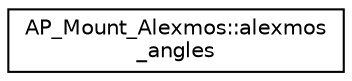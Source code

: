 digraph "Graphical Class Hierarchy"
{
 // INTERACTIVE_SVG=YES
  edge [fontname="Helvetica",fontsize="10",labelfontname="Helvetica",labelfontsize="10"];
  node [fontname="Helvetica",fontsize="10",shape=record];
  rankdir="LR";
  Node1 [label="AP_Mount_Alexmos::alexmos\l_angles",height=0.2,width=0.4,color="black", fillcolor="white", style="filled",URL="$structAP__Mount__Alexmos_1_1alexmos__angles.html"];
}
